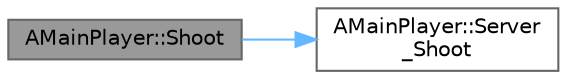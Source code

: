 digraph "AMainPlayer::Shoot"
{
 // LATEX_PDF_SIZE
  bgcolor="transparent";
  edge [fontname=Helvetica,fontsize=10,labelfontname=Helvetica,labelfontsize=10];
  node [fontname=Helvetica,fontsize=10,shape=box,height=0.2,width=0.4];
  rankdir="LR";
  Node1 [id="Node000001",label="AMainPlayer::Shoot",height=0.2,width=0.4,color="gray40", fillcolor="grey60", style="filled", fontcolor="black",tooltip=" "];
  Node1 -> Node2 [id="edge1_Node000001_Node000002",color="steelblue1",style="solid",tooltip=" "];
  Node2 [id="Node000002",label="AMainPlayer::Server\l_Shoot",height=0.2,width=0.4,color="grey40", fillcolor="white", style="filled",URL="$class_a_main_player.html#a2c8ebb1c6b3453cd283a6d5e3ad39f20",tooltip=" "];
}
